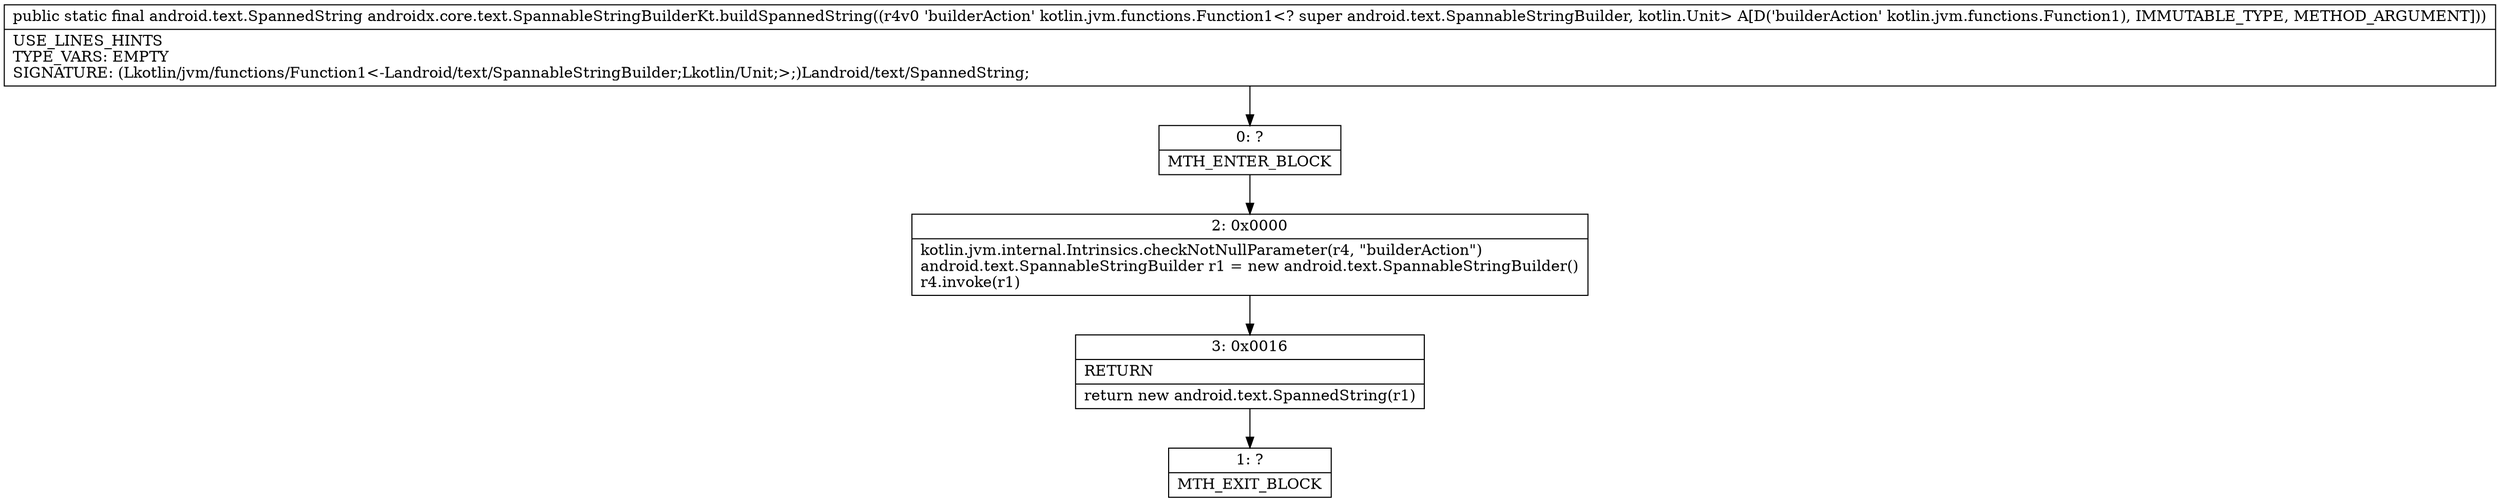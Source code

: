 digraph "CFG forandroidx.core.text.SpannableStringBuilderKt.buildSpannedString(Lkotlin\/jvm\/functions\/Function1;)Landroid\/text\/SpannedString;" {
Node_0 [shape=record,label="{0\:\ ?|MTH_ENTER_BLOCK\l}"];
Node_2 [shape=record,label="{2\:\ 0x0000|kotlin.jvm.internal.Intrinsics.checkNotNullParameter(r4, \"builderAction\")\landroid.text.SpannableStringBuilder r1 = new android.text.SpannableStringBuilder()\lr4.invoke(r1)\l}"];
Node_3 [shape=record,label="{3\:\ 0x0016|RETURN\l|return new android.text.SpannedString(r1)\l}"];
Node_1 [shape=record,label="{1\:\ ?|MTH_EXIT_BLOCK\l}"];
MethodNode[shape=record,label="{public static final android.text.SpannedString androidx.core.text.SpannableStringBuilderKt.buildSpannedString((r4v0 'builderAction' kotlin.jvm.functions.Function1\<? super android.text.SpannableStringBuilder, kotlin.Unit\> A[D('builderAction' kotlin.jvm.functions.Function1), IMMUTABLE_TYPE, METHOD_ARGUMENT]))  | USE_LINES_HINTS\lTYPE_VARS: EMPTY\lSIGNATURE: (Lkotlin\/jvm\/functions\/Function1\<\-Landroid\/text\/SpannableStringBuilder;Lkotlin\/Unit;\>;)Landroid\/text\/SpannedString;\l}"];
MethodNode -> Node_0;Node_0 -> Node_2;
Node_2 -> Node_3;
Node_3 -> Node_1;
}

